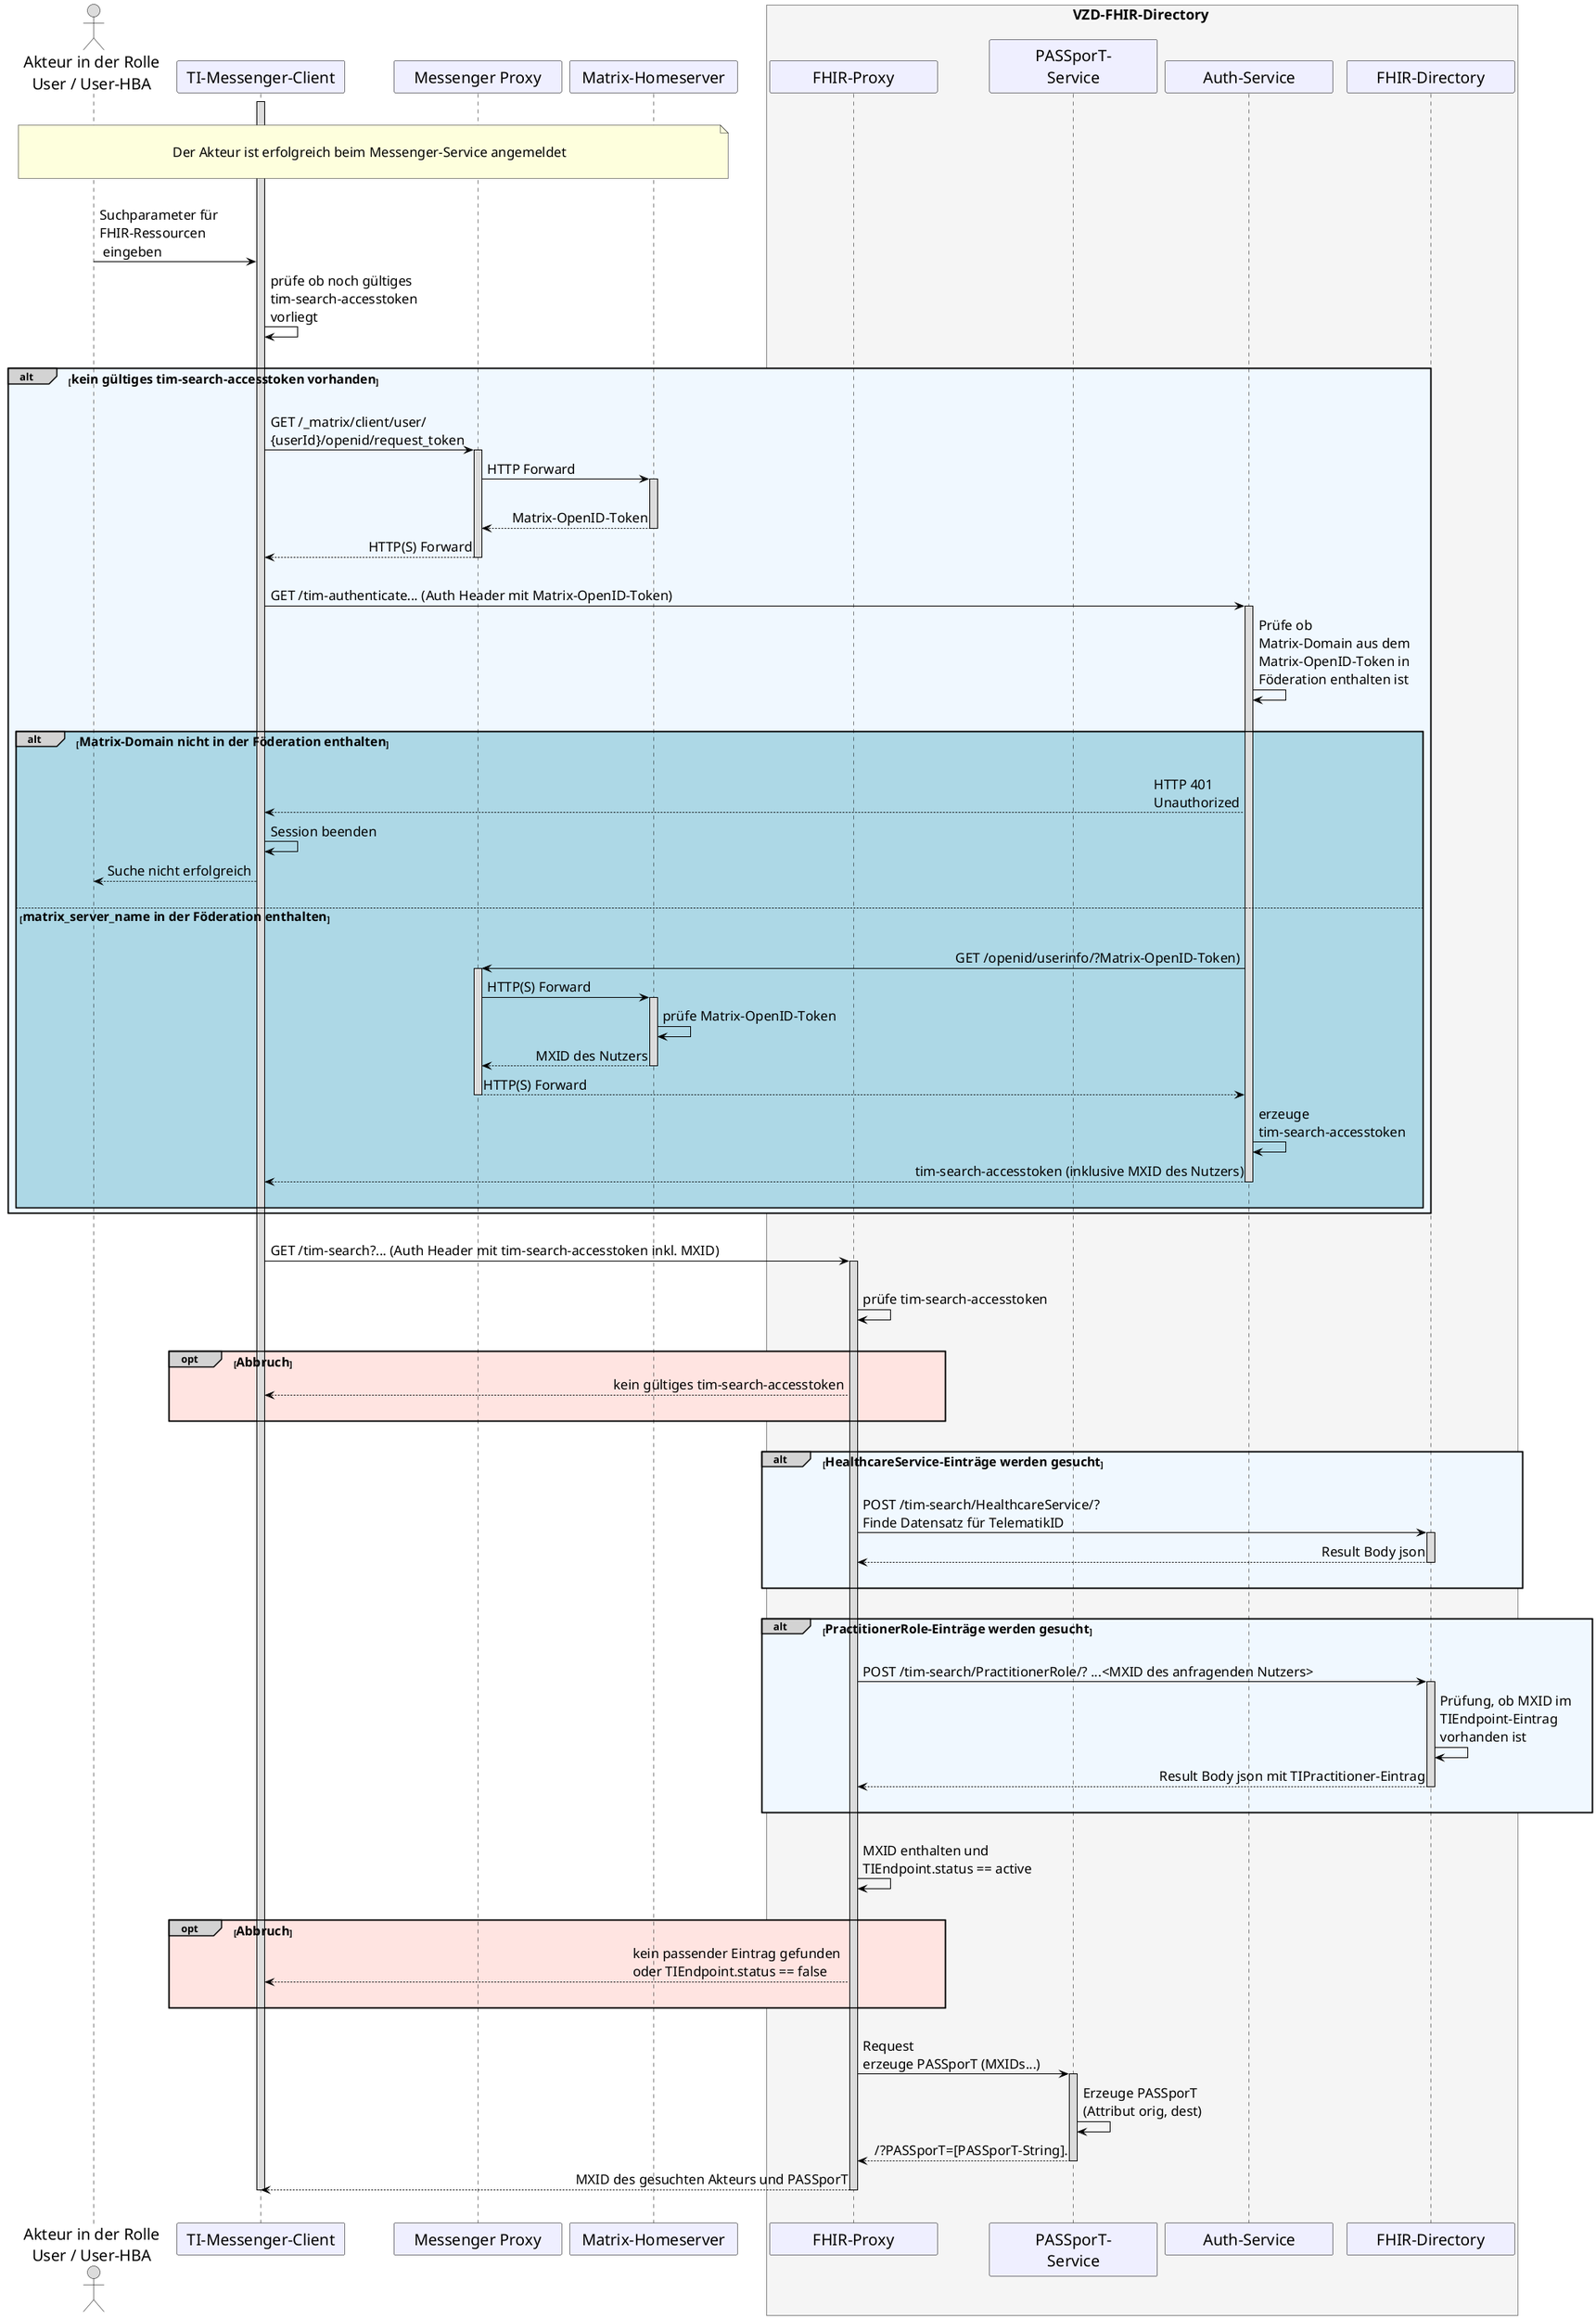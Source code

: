 /' 
# TI-Messenger 1.1
# TI-Messenger-Dienst
# Sequence Diagram
# Name: Einträge im VZD-FHIR-Directory suchen
'/

@startuml
skinparam sequenceMessageAlign direction
skinparam minClassWidth 200
skinparam BoxPadding 1
skinparam sequenceReferenceHeaderBackgroundColor palegreen
scale max 2048 width

skinparam sequence {
ArrowColor black
ArrowFontSize 17
ActorBorderColor black
LifeLineBorderColor black
LifeLineBackgroundColor Gainsboro

ParticipantBorderColor Motivation
ParticipantBackgroundColor Motivation
ParticipantFontName Impact
ParticipantFontSize 20
ParticipantFontColor black
ParticipantBorderColor Black
ParticipantBackgroundColor MOTIVATION

ActorBackgroundColor Gainsboro
ActorFontColor black
ActorFontSize 20
ActorFontName Aapex
}
    actor U as "Akteur in der Rolle\nUser / User-HBA"
    participant cl as "TI-Messenger-Client"
    participant mp as "Messenger Proxy"
    participant hs as "Matrix-Homeserver"
    box <size:18>VZD-FHIR-Directory</size> #WhiteSmoke
      participant fp as "FHIR-Proxy"
      participant pp as "PASSporT-\nService"
      participant au as "Auth-Service"
      participant fd as "FHIR-Directory"
    end box

|||
note over U, hs: \n<size:17>Der Akteur ist erfolgreich beim Messenger-Service angemeldet</size>\n
|||

      activate cl
    U->cl:Suchparameter für \nFHIR-Ressourcen \n eingeben
    cl->cl: prüfe ob noch gültiges \ntim-search-accesstoken\nvorliegt

|||
alt#LightGrey #AliceBlue <size:16>kein gültiges tim-search-accesstoken vorhanden</size>
|||
      

    cl->mp: GET /_matrix/client/user/\n{userId}/openid/request_token 
      activate mp
    mp->hs: HTTP Forward 

      activate hs
    |||
    hs-->mp: Matrix-OpenID-Token
      deactivate hs
    mp-->cl: HTTP(S) Forward
      deactivate mp
      
    |||
    cl->au: GET /tim-authenticate... (Auth Header mit Matrix-OpenID-Token)
      activate au
    au->au: Prüfe ob \nMatrix-Domain aus dem \nMatrix-OpenID-Token in \nFöderation enthalten ist

|||
alt#LightGrey #LightBlue <size:16>Matrix-Domain nicht in der Föderation enthalten</size>
|||    

    au-->cl: HTTP 401 \nUnauthorized
    cl->cl: Session beenden
    cl-->U: Suche nicht erfolgreich
    
    |||
    else <size:16>matrix_server_name in der Föderation enthalten</size>
    |||
        au->mp: GET /openid/userinfo/?Matrix-OpenID-Token)
          activate mp
        mp->hs: HTTP(S) Forward
          activate hs
        hs->hs: prüfe Matrix-OpenID-Token
        hs-->mp: MXID des Nutzers
          deactivate hs
        mp-->au: HTTP(S) Forward
          deactivate mp
        au->au: erzeuge \ntim-search-accesstoken 
        au-->cl: tim-search-accesstoken (inklusive MXID des Nutzers)
          deactivate au
          deactivate fp
    |||
    end
end

    |||
    cl->fp: GET /tim-search?... (Auth Header mit tim-search-accesstoken inkl. MXID)
    |||
      activate fp
    fp->fp: prüfe tim-search-accesstoken
    |||
    opt#LightGrey #MistyRose <size:16>Abbruch</size>
      fp-->cl: kein gültiges tim-search-accesstoken 
    |||
    end
   
|||
alt#LightGrey #AliceBlue <size:16>HealthcareService-Einträge werden gesucht</size>
|||
    fp->fd: POST /tim-search/HealthcareService/? \nFinde Datensatz für TelematikID 
      activate fd
    fd-->fp: Result Body json
      deactivate fd
|||
end

|||
alt#LightGrey #AliceBlue <size:16>PractitionerRole-Einträge werden gesucht</size>
|||
    fp->fd: POST /tim-search/PractitionerRole/? ...<MXID des anfragenden Nutzers> 
      activate fd
    fd->fd: Prüfung, ob MXID im \nTIEndpoint-Eintrag \nvorhanden ist
    fd-->fp: Result Body json mit TIPractitioner-Eintrag
      deactivate fd
|||
end
|||

  fp->fp: MXID enthalten und \nTIEndpoint.status == active
  |||
  opt#LightGrey #MistyRose <size:16>Abbruch</size>
    fp-->cl: kein passender Eintrag gefunden \noder TIEndpoint.status == false
    |||
  end
  |||
  fp->pp: Request \nerzeuge PASSporT (MXIDs...)
    activate pp
  pp->pp: Erzeuge PASSporT \n(Attribut orig, dest)
  pp-->fp: /?PASSporT=[PASSporT-String].
    deactivate pp
  fp-->cl: MXID des gesuchten Akteurs und PASSporT
   |||
    deactivate fp
    deactivate cl

@enduml
